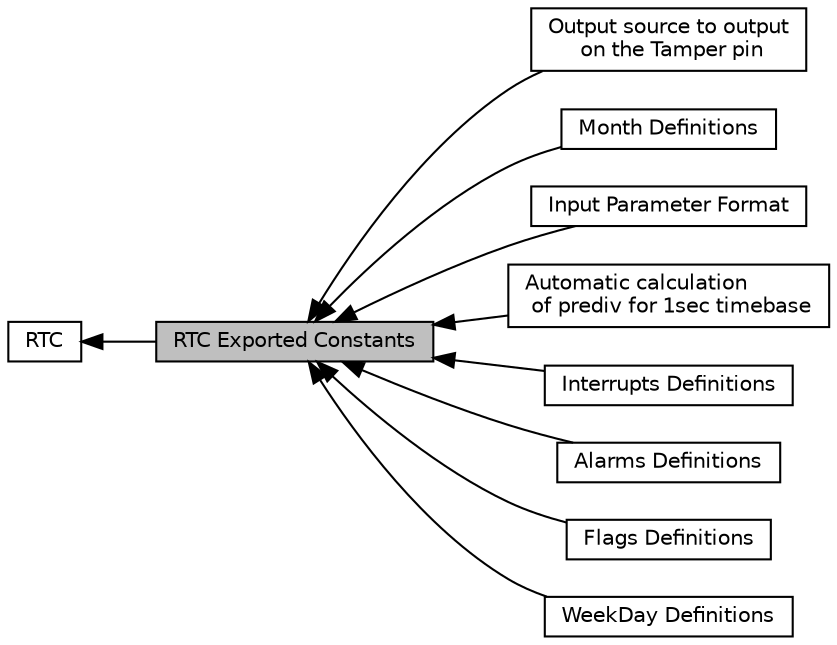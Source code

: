 digraph "RTC Exported Constants"
{
  edge [fontname="Helvetica",fontsize="10",labelfontname="Helvetica",labelfontsize="10"];
  node [fontname="Helvetica",fontsize="10",shape=box];
  rankdir=LR;
  Node8 [label="Output source to output\l on the Tamper pin",height=0.2,width=0.4,color="black", fillcolor="white", style="filled",URL="$group___r_t_c__output__source__to__output__on__the___tamper__pin.html",tooltip=" "];
  Node5 [label="Month Definitions",height=0.2,width=0.4,color="black", fillcolor="white", style="filled",URL="$group___r_t_c___month___date___definitions.html",tooltip=" "];
  Node4 [label="Input Parameter Format",height=0.2,width=0.4,color="black", fillcolor="white", style="filled",URL="$group___r_t_c___input__parameter__format__definitions.html",tooltip=" "];
  Node2 [label="RTC",height=0.2,width=0.4,color="black", fillcolor="white", style="filled",URL="$group___r_t_c.html",tooltip="RTC HAL module driver."];
  Node3 [label="Automatic calculation\l of prediv for 1sec timebase",height=0.2,width=0.4,color="black", fillcolor="white", style="filled",URL="$group___r_t_c___automatic___prediv__1___second.html",tooltip=" "];
  Node9 [label="Interrupts Definitions",height=0.2,width=0.4,color="black", fillcolor="white", style="filled",URL="$group___r_t_c___interrupts___definitions.html",tooltip=" "];
  Node7 [label="Alarms Definitions",height=0.2,width=0.4,color="black", fillcolor="white", style="filled",URL="$group___r_t_c___alarms___definitions.html",tooltip=" "];
  Node10 [label="Flags Definitions",height=0.2,width=0.4,color="black", fillcolor="white", style="filled",URL="$group___r_t_c___flags___definitions.html",tooltip=" "];
  Node6 [label="WeekDay Definitions",height=0.2,width=0.4,color="black", fillcolor="white", style="filled",URL="$group___r_t_c___week_day___definitions.html",tooltip=" "];
  Node1 [label="RTC Exported Constants",height=0.2,width=0.4,color="black", fillcolor="grey75", style="filled", fontcolor="black",tooltip=" "];
  Node2->Node1 [shape=plaintext, dir="back", style="solid"];
  Node1->Node3 [shape=plaintext, dir="back", style="solid"];
  Node1->Node4 [shape=plaintext, dir="back", style="solid"];
  Node1->Node5 [shape=plaintext, dir="back", style="solid"];
  Node1->Node6 [shape=plaintext, dir="back", style="solid"];
  Node1->Node7 [shape=plaintext, dir="back", style="solid"];
  Node1->Node8 [shape=plaintext, dir="back", style="solid"];
  Node1->Node9 [shape=plaintext, dir="back", style="solid"];
  Node1->Node10 [shape=plaintext, dir="back", style="solid"];
}
